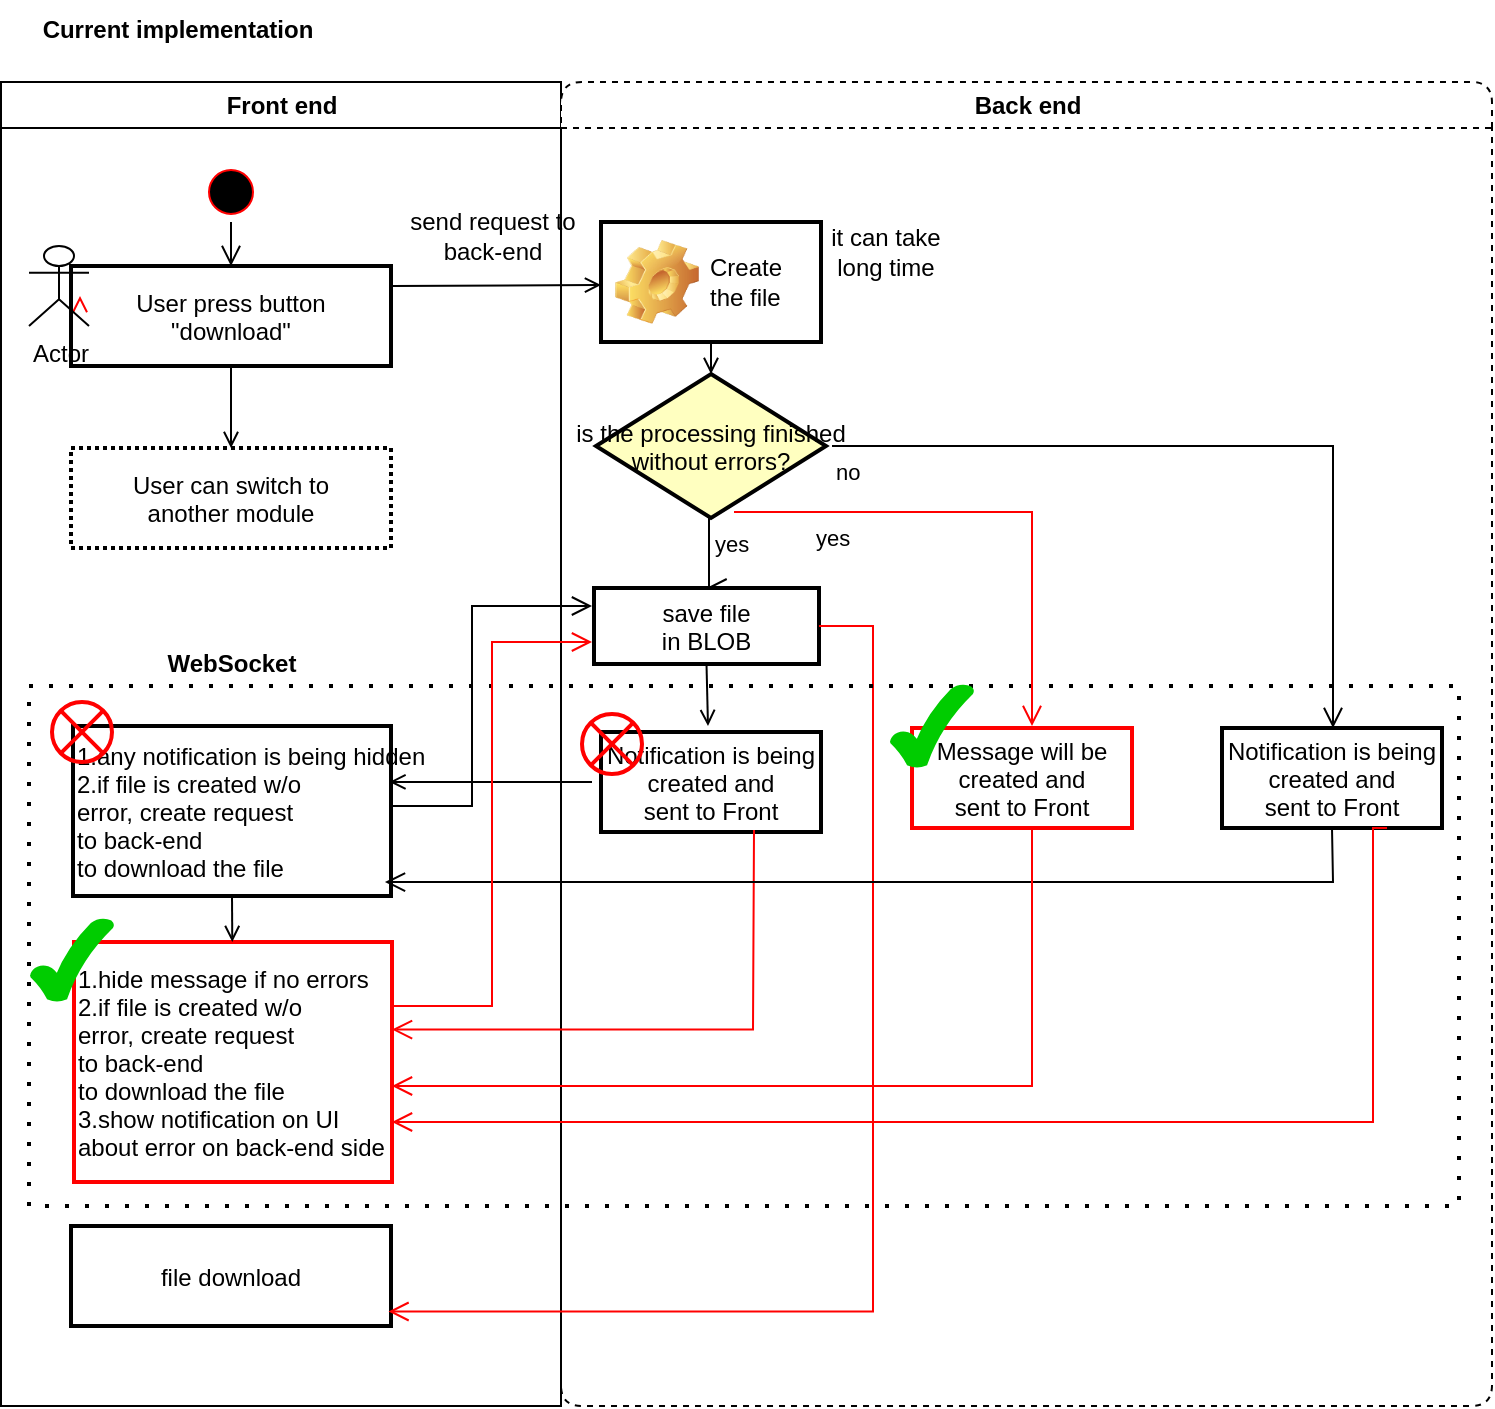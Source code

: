 <mxfile version="15.7.4" type="github">
  <diagram name="Page-1" id="e7e014a7-5840-1c2e-5031-d8a46d1fe8dd">
    <mxGraphModel dx="1423" dy="762" grid="1" gridSize="10" guides="1" tooltips="1" connect="1" arrows="1" fold="1" page="1" pageScale="1" pageWidth="1169" pageHeight="826" background="none" math="0" shadow="0">
      <root>
        <mxCell id="0" />
        <mxCell id="1" parent="0" />
        <mxCell id="2" value="Front end" style="swimlane;whiteSpace=wrap" parent="1" vertex="1">
          <mxGeometry x="164.5" y="128" width="280" height="662" as="geometry" />
        </mxCell>
        <mxCell id="5" value="" style="ellipse;shape=startState;fillColor=#000000;strokeColor=#ff0000;" parent="2" vertex="1">
          <mxGeometry x="100" y="40" width="30" height="30" as="geometry" />
        </mxCell>
        <mxCell id="6" value="" style="edgeStyle=elbowEdgeStyle;elbow=horizontal;verticalAlign=bottom;endArrow=open;endSize=8;strokeColor=#000000;endFill=1;rounded=0" parent="2" source="5" target="7" edge="1">
          <mxGeometry x="100" y="40" as="geometry">
            <mxPoint x="115" y="110" as="targetPoint" />
          </mxGeometry>
        </mxCell>
        <mxCell id="7" value="User press button&#xa;&quot;download&quot;" style="strokeWidth=2;" parent="2" vertex="1">
          <mxGeometry x="35" y="92" width="160" height="50" as="geometry" />
        </mxCell>
        <mxCell id="8" value="User can switch to &#xa;another module" style="strokeWidth=2;dashed=1;dashPattern=1 1;" parent="2" vertex="1">
          <mxGeometry x="35" y="183" width="160" height="50" as="geometry" />
        </mxCell>
        <mxCell id="9" value="" style="endArrow=open;strokeColor=#000000;endFill=1;rounded=0;exitX=0.5;exitY=1;exitDx=0;exitDy=0;" parent="2" source="7" target="8" edge="1">
          <mxGeometry relative="1" as="geometry">
            <mxPoint x="115.5" y="162" as="sourcePoint" />
          </mxGeometry>
        </mxCell>
        <mxCell id="10" value="1.any notification is being hidden&#xa;2.if file is created w/o&#xa;error, create request &#xa;to back-end &#xa;to download the file" style="align=left;strokeWidth=2;" parent="2" vertex="1">
          <mxGeometry x="36" y="322" width="159" height="85" as="geometry" />
        </mxCell>
        <mxCell id="12" value="" style="edgeStyle=elbowEdgeStyle;elbow=horizontal;strokeColor=#FF0000;endArrow=open;endFill=1;rounded=0;startArrow=none;" parent="2" source="upPxFK4V3KSuMPYXxNnu-51" target="7" edge="1">
          <mxGeometry width="100" height="100" relative="1" as="geometry">
            <mxPoint x="160" y="290" as="sourcePoint" />
            <mxPoint x="260" y="190" as="targetPoint" />
            <Array as="points" />
          </mxGeometry>
        </mxCell>
        <mxCell id="upPxFK4V3KSuMPYXxNnu-45" value="" style="endArrow=open;strokeColor=#000000;endFill=1;rounded=0;" parent="2" edge="1">
          <mxGeometry relative="1" as="geometry">
            <mxPoint x="195.5" y="102" as="sourcePoint" />
            <mxPoint x="300" y="101.5" as="targetPoint" />
          </mxGeometry>
        </mxCell>
        <mxCell id="upPxFK4V3KSuMPYXxNnu-46" value="send request to back-end" style="text;html=1;strokeColor=none;fillColor=none;align=center;verticalAlign=middle;whiteSpace=wrap;rounded=0;" parent="2" vertex="1">
          <mxGeometry x="203.5" y="62" width="84.5" height="30" as="geometry" />
        </mxCell>
        <mxCell id="upPxFK4V3KSuMPYXxNnu-51" value="Actor" style="shape=umlActor;verticalLabelPosition=bottom;verticalAlign=top;html=1;outlineConnect=0;rounded=0;strokeColor=#000000;" parent="2" vertex="1">
          <mxGeometry x="14" y="82" width="30" height="40" as="geometry" />
        </mxCell>
        <mxCell id="upPxFK4V3KSuMPYXxNnu-61" value="1.hide message if no errors&#xa;2.if file is created w/o&#xa;error, create request &#xa;to back-end &#xa;to download the file&#xa;3.show notification on UI &#xa;about error on back-end side" style="align=left;strokeColor=#FF0000;strokeWidth=2;" parent="2" vertex="1">
          <mxGeometry x="36.5" y="430" width="159" height="120" as="geometry" />
        </mxCell>
        <mxCell id="upPxFK4V3KSuMPYXxNnu-67" value="" style="endArrow=open;strokeColor=#000000;endFill=1;rounded=0;exitX=0.5;exitY=1;exitDx=0;exitDy=0;" parent="2" source="10" target="upPxFK4V3KSuMPYXxNnu-61" edge="1">
          <mxGeometry relative="1" as="geometry">
            <mxPoint x="472.505" y="482" as="sourcePoint" />
            <mxPoint x="472.722" y="534" as="targetPoint" />
          </mxGeometry>
        </mxCell>
        <mxCell id="upPxFK4V3KSuMPYXxNnu-68" value="" style="shape=sumEllipse;perimeter=ellipsePerimeter;whiteSpace=wrap;html=1;backgroundOutline=1;rounded=0;fontColor=#FF0000;strokeColor=#FF0000;strokeWidth=2;align=left;gradientColor=#ffffff;fillColor=none;" parent="2" vertex="1">
          <mxGeometry x="25.5" y="310" width="30" height="30" as="geometry" />
        </mxCell>
        <mxCell id="upPxFK4V3KSuMPYXxNnu-89" value="file download" style="strokeWidth=2;" parent="2" vertex="1">
          <mxGeometry x="35" y="572" width="160" height="50" as="geometry" />
        </mxCell>
        <mxCell id="upPxFK4V3KSuMPYXxNnu-78" value="&lt;font style=&quot;font-size: 12px&quot;&gt;&lt;b&gt;WebSocket&lt;/b&gt;&lt;/font&gt;" style="text;html=1;strokeColor=none;fillColor=none;align=center;verticalAlign=middle;whiteSpace=wrap;rounded=0;dashed=1;fontSize=11;fontColor=#000000;" parent="2" vertex="1">
          <mxGeometry x="70" y="276" width="90" height="30" as="geometry" />
        </mxCell>
        <mxCell id="3" value="Back end" style="swimlane;whiteSpace=wrap;dashed=1;rounded=1;" parent="1" vertex="1">
          <mxGeometry x="444.5" y="128" width="465.5" height="662" as="geometry" />
        </mxCell>
        <mxCell id="17" value="" style="endArrow=open;strokeColor=#000000;endFill=1;rounded=0;entryX=0.5;entryY=0;entryDx=0;entryDy=0;exitX=0.5;exitY=1;exitDx=0;exitDy=0;" parent="3" source="upPxFK4V3KSuMPYXxNnu-54" target="21" edge="1">
          <mxGeometry relative="1" as="geometry">
            <mxPoint x="75.5" y="182" as="sourcePoint" />
            <mxPoint x="75.5" y="202" as="targetPoint" />
          </mxGeometry>
        </mxCell>
        <mxCell id="18" value="Notification is being&#xa;created and &#xa;sent to Front" style="strokeWidth=2;" parent="3" vertex="1">
          <mxGeometry x="20" y="325" width="110" height="50" as="geometry" />
        </mxCell>
        <mxCell id="21" value="is the processing finished&#xa;without errors?" style="rhombus;fillColor=#ffffc0;strokeColor=#000000;strokeWidth=2;fontStyle=0" parent="3" vertex="1">
          <mxGeometry x="17.5" y="146" width="115" height="72" as="geometry" />
        </mxCell>
        <mxCell id="30" value="Notification is being &#xa;created and &#xa;sent to Front" style="strokeWidth=2;" parent="3" vertex="1">
          <mxGeometry x="330.5" y="323" width="110" height="50" as="geometry" />
        </mxCell>
        <mxCell id="23" value="no" style="edgeStyle=elbowEdgeStyle;elbow=horizontal;align=left;verticalAlign=top;endArrow=open;endSize=8;strokeColor=#000000;endFill=1;rounded=0;entryX=0.5;entryY=0;entryDx=0;entryDy=0;" parent="3" target="30" edge="1">
          <mxGeometry x="-1" relative="1" as="geometry">
            <mxPoint x="386.5" y="312" as="targetPoint" />
            <mxPoint x="135.5" y="182" as="sourcePoint" />
            <Array as="points">
              <mxPoint x="386" y="242" />
              <mxPoint x="391" y="262" />
            </Array>
          </mxGeometry>
        </mxCell>
        <mxCell id="upPxFK4V3KSuMPYXxNnu-47" value="yes" style="edgeStyle=elbowEdgeStyle;elbow=horizontal;align=left;verticalAlign=top;endArrow=open;endSize=8;strokeColor=#000000;endFill=1;rounded=0;entryX=0.5;entryY=0;entryDx=0;entryDy=0;exitX=0.5;exitY=1;exitDx=0;exitDy=0;" parent="3" source="21" target="upPxFK4V3KSuMPYXxNnu-83" edge="1">
          <mxGeometry x="-1" relative="1" as="geometry">
            <mxPoint x="213.47" y="336" as="targetPoint" />
            <mxPoint x="125" y="252" as="sourcePoint" />
            <Array as="points" />
          </mxGeometry>
        </mxCell>
        <mxCell id="upPxFK4V3KSuMPYXxNnu-48" value="Message will be&#xa;created and &#xa;sent to Front" style="strokeColor=#FF0000;strokeWidth=2;" parent="3" vertex="1">
          <mxGeometry x="175.5" y="323" width="110" height="50" as="geometry" />
        </mxCell>
        <mxCell id="upPxFK4V3KSuMPYXxNnu-54" value="&lt;span style=&quot;font-weight: normal&quot;&gt;Create the file&lt;/span&gt;" style="label;whiteSpace=wrap;html=1;image=img/clipart/Gear_128x128.png;rounded=0;strokeColor=#000000;strokeWidth=2;" parent="3" vertex="1">
          <mxGeometry x="20" y="70" width="110" height="60" as="geometry" />
        </mxCell>
        <mxCell id="upPxFK4V3KSuMPYXxNnu-59" value="&lt;font color=&quot;#000000&quot;&gt;it can take long time&lt;/font&gt;" style="text;html=1;strokeColor=none;fillColor=none;align=center;verticalAlign=middle;whiteSpace=wrap;rounded=0;fontColor=#006600;" parent="3" vertex="1">
          <mxGeometry x="132.5" y="70" width="60" height="30" as="geometry" />
        </mxCell>
        <mxCell id="upPxFK4V3KSuMPYXxNnu-79" value="" style="shape=sumEllipse;perimeter=ellipsePerimeter;whiteSpace=wrap;html=1;backgroundOutline=1;rounded=0;fontColor=#FF0000;strokeColor=#FF0000;strokeWidth=2;align=left;gradientColor=#ffffff;fillColor=none;" parent="3" vertex="1">
          <mxGeometry x="10.5" y="316" width="30" height="30" as="geometry" />
        </mxCell>
        <mxCell id="upPxFK4V3KSuMPYXxNnu-81" value="" style="edgeStyle=elbowEdgeStyle;elbow=horizontal;align=left;verticalAlign=top;endArrow=open;endSize=8;strokeColor=#FF0000;endFill=1;rounded=0;entryX=1;entryY=0.365;entryDx=0;entryDy=0;entryPerimeter=0;fontColor=#FF0000;" parent="3" target="upPxFK4V3KSuMPYXxNnu-61" edge="1">
          <mxGeometry x="-1" relative="1" as="geometry">
            <mxPoint x="-86.251" y="468.03" as="targetPoint" />
            <mxPoint x="96.5" y="374" as="sourcePoint" />
            <Array as="points">
              <mxPoint x="96" y="442" />
              <mxPoint x="422.77" y="504" />
            </Array>
          </mxGeometry>
        </mxCell>
        <mxCell id="upPxFK4V3KSuMPYXxNnu-83" value="save file&#xa;in BLOB" style="strokeWidth=2;" parent="3" vertex="1">
          <mxGeometry x="16.5" y="253" width="112.5" height="38" as="geometry" />
        </mxCell>
        <mxCell id="upPxFK4V3KSuMPYXxNnu-86" value="" style="endArrow=open;strokeColor=#000000;endFill=1;rounded=0;exitX=0.5;exitY=1;exitDx=0;exitDy=0;" parent="3" source="upPxFK4V3KSuMPYXxNnu-83" edge="1">
          <mxGeometry relative="1" as="geometry">
            <mxPoint x="-155" y="152" as="sourcePoint" />
            <mxPoint x="73.5" y="322" as="targetPoint" />
          </mxGeometry>
        </mxCell>
        <mxCell id="upPxFK4V3KSuMPYXxNnu-90" value="" style="edgeStyle=elbowEdgeStyle;elbow=horizontal;align=left;verticalAlign=top;endArrow=open;endSize=8;strokeColor=#FF0000;endFill=1;rounded=0;entryX=1;entryY=0.75;entryDx=0;entryDy=0;fontColor=#FF0000;startArrow=none;exitX=1;exitY=0.5;exitDx=0;exitDy=0;" parent="3" source="upPxFK4V3KSuMPYXxNnu-83" edge="1">
          <mxGeometry x="-1" relative="1" as="geometry">
            <mxPoint x="-86.25" y="614.75" as="targetPoint" />
            <mxPoint x="411.25" y="472" as="sourcePoint" />
            <Array as="points">
              <mxPoint x="156" y="432" />
              <mxPoint x="422.77" y="624" />
            </Array>
          </mxGeometry>
        </mxCell>
        <mxCell id="upPxFK4V3KSuMPYXxNnu-77" value="" style="strokeWidth=2;gradientColor=#ffffff;fillColor=none;dashed=1;dashPattern=1 4;" parent="3" vertex="1">
          <mxGeometry x="-266" y="302" width="715" height="260" as="geometry" />
        </mxCell>
        <mxCell id="upPxFK4V3KSuMPYXxNnu-96" value="" style="verticalLabelPosition=bottom;verticalAlign=top;html=1;shape=mxgraph.basic.tick;rounded=1;fontSize=12;fontColor=#000000;strokeColor=#00CC00;strokeWidth=2;fillColor=#00CC00;gradientColor=#00CC00;" parent="3" vertex="1">
          <mxGeometry x="165.5" y="302" width="40" height="40" as="geometry" />
        </mxCell>
        <mxCell id="upPxFK4V3KSuMPYXxNnu-97" value="" style="verticalLabelPosition=bottom;verticalAlign=top;html=1;shape=mxgraph.basic.tick;rounded=1;fontSize=12;fontColor=#000000;strokeColor=#00CC00;strokeWidth=2;fillColor=#00CC00;gradientColor=#00CC00;" parent="3" vertex="1">
          <mxGeometry x="-264.5" y="419" width="40" height="40" as="geometry" />
        </mxCell>
        <mxCell id="20" value="" style="endArrow=open;strokeColor=#000000;endFill=1;rounded=0;entryX=0.995;entryY=0.329;entryDx=0;entryDy=0;entryPerimeter=0;" parent="1" target="10" edge="1">
          <mxGeometry relative="1" as="geometry">
            <mxPoint x="460" y="478" as="sourcePoint" />
            <mxPoint x="360" y="650" as="targetPoint" />
            <Array as="points" />
          </mxGeometry>
        </mxCell>
        <mxCell id="upPxFK4V3KSuMPYXxNnu-44" value="&lt;b&gt;Current implementation&lt;/b&gt;" style="text;html=1;strokeColor=none;fillColor=none;align=center;verticalAlign=middle;whiteSpace=wrap;rounded=0;" parent="1" vertex="1">
          <mxGeometry x="164.5" y="87" width="175.5" height="30" as="geometry" />
        </mxCell>
        <mxCell id="upPxFK4V3KSuMPYXxNnu-60" value="" style="edgeStyle=elbowEdgeStyle;elbow=horizontal;align=left;verticalAlign=top;endArrow=open;endSize=8;strokeColor=#000000;endFill=1;rounded=0;exitX=0.5;exitY=1;exitDx=0;exitDy=0;entryX=0.981;entryY=0.918;entryDx=0;entryDy=0;entryPerimeter=0;" parent="1" source="30" target="10" edge="1">
          <mxGeometry x="-1" relative="1" as="geometry">
            <mxPoint x="350" y="560" as="targetPoint" />
            <mxPoint x="610" y="550" as="sourcePoint" />
            <Array as="points">
              <mxPoint x="830.5" y="530" />
              <mxPoint x="865.5" y="564" />
            </Array>
          </mxGeometry>
        </mxCell>
        <mxCell id="upPxFK4V3KSuMPYXxNnu-75" value="yes" style="edgeStyle=elbowEdgeStyle;elbow=horizontal;align=left;verticalAlign=top;endArrow=open;endSize=8;strokeColor=#FF0000;endFill=1;rounded=0;exitX=0.6;exitY=0.958;exitDx=0;exitDy=0;exitPerimeter=0;" parent="1" source="21" edge="1">
          <mxGeometry x="-0.695" relative="1" as="geometry">
            <mxPoint x="680" y="450" as="targetPoint" />
            <mxPoint x="580" y="410" as="sourcePoint" />
            <Array as="points">
              <mxPoint x="680" y="420" />
              <mxPoint x="845.5" y="400" />
            </Array>
            <mxPoint as="offset" />
          </mxGeometry>
        </mxCell>
        <mxCell id="upPxFK4V3KSuMPYXxNnu-82" value="" style="edgeStyle=elbowEdgeStyle;elbow=horizontal;align=left;verticalAlign=top;endArrow=open;endSize=8;strokeColor=#FF0000;endFill=1;rounded=0;fontColor=#FF0000;" parent="1" edge="1">
          <mxGeometry x="-1" relative="1" as="geometry">
            <mxPoint x="360" y="630" as="targetPoint" />
            <mxPoint x="680" y="500" as="sourcePoint" />
            <Array as="points">
              <mxPoint x="680" y="570" />
              <mxPoint x="877.27" y="642" />
            </Array>
          </mxGeometry>
        </mxCell>
        <mxCell id="upPxFK4V3KSuMPYXxNnu-62" value="" style="edgeStyle=elbowEdgeStyle;elbow=horizontal;align=left;verticalAlign=top;endArrow=open;endSize=8;strokeColor=#FF0000;endFill=1;rounded=0;exitX=0.75;exitY=1;exitDx=0;exitDy=0;entryX=1;entryY=0.75;entryDx=0;entryDy=0;fontColor=#FF0000;" parent="1" source="30" target="upPxFK4V3KSuMPYXxNnu-61" edge="1">
          <mxGeometry x="-1" relative="1" as="geometry">
            <mxPoint x="359.999" y="617.03" as="targetPoint" />
            <mxPoint x="833.52" y="590" as="sourcePoint" />
            <Array as="points">
              <mxPoint x="850.5" y="600" />
              <mxPoint x="869.02" y="653" />
            </Array>
          </mxGeometry>
        </mxCell>
        <mxCell id="upPxFK4V3KSuMPYXxNnu-88" value="" style="edgeStyle=elbowEdgeStyle;elbow=horizontal;align=left;verticalAlign=top;endArrow=open;endSize=8;strokeColor=#000000;endFill=1;rounded=0;" parent="1" edge="1">
          <mxGeometry x="-1" relative="1" as="geometry">
            <mxPoint x="460" y="390" as="targetPoint" />
            <mxPoint x="360" y="490" as="sourcePoint" />
            <Array as="points">
              <mxPoint x="400" y="560" />
              <mxPoint x="875.5" y="574" />
            </Array>
          </mxGeometry>
        </mxCell>
        <mxCell id="upPxFK4V3KSuMPYXxNnu-92" value="" style="edgeStyle=elbowEdgeStyle;elbow=horizontal;align=left;verticalAlign=top;endArrow=open;endSize=8;strokeColor=#FF0000;endFill=1;rounded=0;" parent="1" edge="1">
          <mxGeometry x="-1" relative="1" as="geometry">
            <mxPoint x="460" y="408" as="targetPoint" />
            <mxPoint x="360" y="590" as="sourcePoint" />
            <Array as="points">
              <mxPoint x="410" y="570" />
              <mxPoint x="885.5" y="584" />
            </Array>
          </mxGeometry>
        </mxCell>
      </root>
    </mxGraphModel>
  </diagram>
</mxfile>

